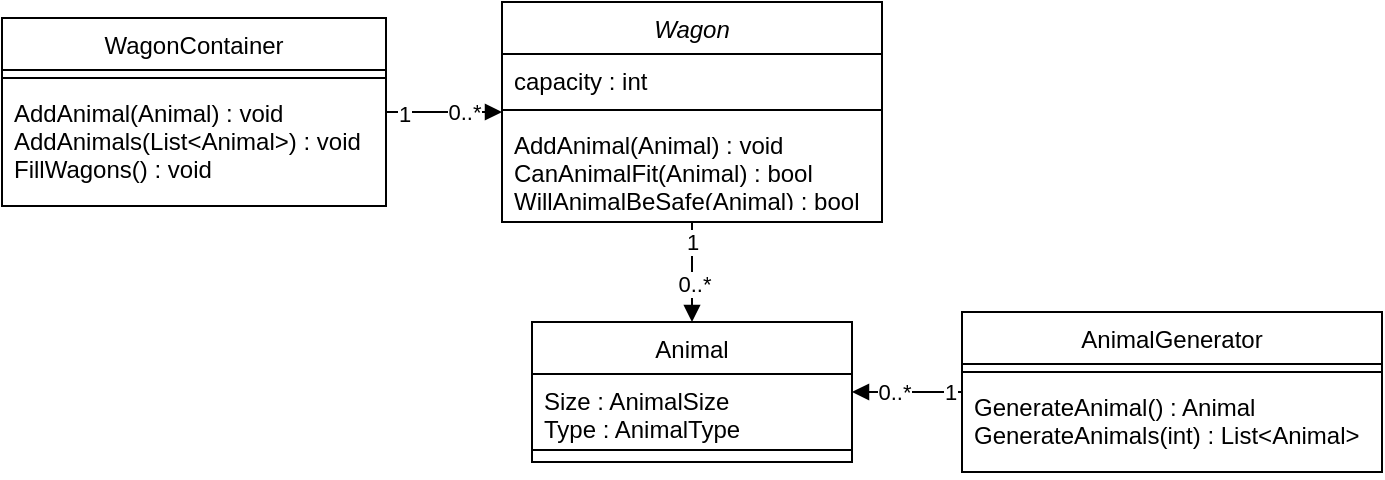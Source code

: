 <mxfile version="14.6.6" type="device"><diagram id="C5RBs43oDa-KdzZeNtuy" name="Page-1"><mxGraphModel dx="2500" dy="896" grid="1" gridSize="10" guides="1" tooltips="1" connect="1" arrows="1" fold="1" page="1" pageScale="1" pageWidth="827" pageHeight="1169" math="0" shadow="0"><root><mxCell id="WIyWlLk6GJQsqaUBKTNV-0"/><mxCell id="WIyWlLk6GJQsqaUBKTNV-1" parent="WIyWlLk6GJQsqaUBKTNV-0"/><mxCell id="EXnrS5R9kLD3bZpNu9wB-1" style="edgeStyle=orthogonalEdgeStyle;rounded=0;orthogonalLoop=1;jettySize=auto;html=1;entryX=0.5;entryY=0;entryDx=0;entryDy=0;endArrow=block;endFill=1;" parent="WIyWlLk6GJQsqaUBKTNV-1" source="zkfFHV4jXpPFQw0GAbJ--0" target="zkfFHV4jXpPFQw0GAbJ--6" edge="1"><mxGeometry relative="1" as="geometry"/></mxCell><mxCell id="EXnrS5R9kLD3bZpNu9wB-2" value="1" style="edgeLabel;html=1;align=center;verticalAlign=middle;resizable=0;points=[];" parent="EXnrS5R9kLD3bZpNu9wB-1" vertex="1" connectable="0"><mxGeometry x="-0.803" relative="1" as="geometry"><mxPoint y="5" as="offset"/></mxGeometry></mxCell><mxCell id="EXnrS5R9kLD3bZpNu9wB-3" value="0..*" style="edgeLabel;html=1;align=center;verticalAlign=middle;resizable=0;points=[];" parent="EXnrS5R9kLD3bZpNu9wB-1" vertex="1" connectable="0"><mxGeometry x="0.243" y="1" relative="1" as="geometry"><mxPoint as="offset"/></mxGeometry></mxCell><mxCell id="EXnrS5R9kLD3bZpNu9wB-4" style="edgeStyle=orthogonalEdgeStyle;rounded=0;orthogonalLoop=1;jettySize=auto;html=1;entryX=1;entryY=0.5;entryDx=0;entryDy=0;endArrow=none;endFill=0;startArrow=block;startFill=1;" parent="WIyWlLk6GJQsqaUBKTNV-1" source="zkfFHV4jXpPFQw0GAbJ--0" target="zkfFHV4jXpPFQw0GAbJ--17" edge="1"><mxGeometry relative="1" as="geometry"/></mxCell><mxCell id="EXnrS5R9kLD3bZpNu9wB-5" value="0..*" style="edgeLabel;html=1;align=center;verticalAlign=middle;resizable=0;points=[];" parent="EXnrS5R9kLD3bZpNu9wB-4" vertex="1" connectable="0"><mxGeometry x="-0.802" y="1" relative="1" as="geometry"><mxPoint x="-14" y="-1" as="offset"/></mxGeometry></mxCell><mxCell id="EXnrS5R9kLD3bZpNu9wB-6" value="1" style="edgeLabel;html=1;align=center;verticalAlign=middle;resizable=0;points=[];" parent="EXnrS5R9kLD3bZpNu9wB-4" vertex="1" connectable="0"><mxGeometry x="0.324" y="1" relative="1" as="geometry"><mxPoint x="-11" as="offset"/></mxGeometry></mxCell><mxCell id="zkfFHV4jXpPFQw0GAbJ--0" value="Wagon" style="swimlane;fontStyle=2;align=center;verticalAlign=top;childLayout=stackLayout;horizontal=1;startSize=26;horizontalStack=0;resizeParent=1;resizeLast=0;collapsible=1;marginBottom=0;rounded=0;shadow=0;strokeWidth=1;" parent="WIyWlLk6GJQsqaUBKTNV-1" vertex="1"><mxGeometry x="220" y="120" width="190" height="110" as="geometry"><mxRectangle x="230" y="140" width="160" height="26" as="alternateBounds"/></mxGeometry></mxCell><mxCell id="zkfFHV4jXpPFQw0GAbJ--2" value="capacity : int" style="text;align=left;verticalAlign=top;spacingLeft=4;spacingRight=4;overflow=hidden;rotatable=0;points=[[0,0.5],[1,0.5]];portConstraint=eastwest;rounded=0;shadow=0;html=0;" parent="zkfFHV4jXpPFQw0GAbJ--0" vertex="1"><mxGeometry y="26" width="190" height="24" as="geometry"/></mxCell><mxCell id="zkfFHV4jXpPFQw0GAbJ--4" value="" style="line;html=1;strokeWidth=1;align=left;verticalAlign=middle;spacingTop=-1;spacingLeft=3;spacingRight=3;rotatable=0;labelPosition=right;points=[];portConstraint=eastwest;" parent="zkfFHV4jXpPFQw0GAbJ--0" vertex="1"><mxGeometry y="50" width="190" height="8" as="geometry"/></mxCell><mxCell id="zkfFHV4jXpPFQw0GAbJ--5" value="AddAnimal(Animal) : void&#10;CanAnimalFit(Animal) : bool&#10;WillAnimalBeSafe(Animal) : bool" style="text;align=left;verticalAlign=top;spacingLeft=4;spacingRight=4;overflow=hidden;rotatable=0;points=[[0,0.5],[1,0.5]];portConstraint=eastwest;" parent="zkfFHV4jXpPFQw0GAbJ--0" vertex="1"><mxGeometry y="58" width="190" height="42" as="geometry"/></mxCell><mxCell id="zkfFHV4jXpPFQw0GAbJ--6" value="Animal" style="swimlane;fontStyle=0;align=center;verticalAlign=top;childLayout=stackLayout;horizontal=1;startSize=26;horizontalStack=0;resizeParent=1;resizeLast=0;collapsible=1;marginBottom=0;rounded=0;shadow=0;strokeWidth=1;" parent="WIyWlLk6GJQsqaUBKTNV-1" vertex="1"><mxGeometry x="235" y="280" width="160" height="70" as="geometry"><mxRectangle x="130" y="380" width="160" height="26" as="alternateBounds"/></mxGeometry></mxCell><mxCell id="zkfFHV4jXpPFQw0GAbJ--7" value="Size : AnimalSize&#10;Type : AnimalType" style="text;align=left;verticalAlign=top;spacingLeft=4;spacingRight=4;overflow=hidden;rotatable=0;points=[[0,0.5],[1,0.5]];portConstraint=eastwest;" parent="zkfFHV4jXpPFQw0GAbJ--6" vertex="1"><mxGeometry y="26" width="160" height="34" as="geometry"/></mxCell><mxCell id="zkfFHV4jXpPFQw0GAbJ--9" value="" style="line;html=1;strokeWidth=1;align=left;verticalAlign=middle;spacingTop=-1;spacingLeft=3;spacingRight=3;rotatable=0;labelPosition=right;points=[];portConstraint=eastwest;" parent="zkfFHV4jXpPFQw0GAbJ--6" vertex="1"><mxGeometry y="60" width="160" height="8" as="geometry"/></mxCell><mxCell id="EXnrS5R9kLD3bZpNu9wB-7" style="edgeStyle=orthogonalEdgeStyle;rounded=0;orthogonalLoop=1;jettySize=auto;html=1;endArrow=block;endFill=1;" parent="WIyWlLk6GJQsqaUBKTNV-1" source="zkfFHV4jXpPFQw0GAbJ--13" edge="1"><mxGeometry relative="1" as="geometry"><Array as="points"><mxPoint x="395" y="315"/></Array><mxPoint x="395" y="315" as="targetPoint"/></mxGeometry></mxCell><mxCell id="EXnrS5R9kLD3bZpNu9wB-8" value="1" style="edgeLabel;html=1;align=center;verticalAlign=middle;resizable=0;points=[];" parent="EXnrS5R9kLD3bZpNu9wB-7" vertex="1" connectable="0"><mxGeometry x="-0.768" relative="1" as="geometry"><mxPoint as="offset"/></mxGeometry></mxCell><mxCell id="EXnrS5R9kLD3bZpNu9wB-9" value="0..*" style="edgeLabel;html=1;align=center;verticalAlign=middle;resizable=0;points=[];" parent="EXnrS5R9kLD3bZpNu9wB-7" vertex="1" connectable="0"><mxGeometry x="0.254" relative="1" as="geometry"><mxPoint as="offset"/></mxGeometry></mxCell><mxCell id="zkfFHV4jXpPFQw0GAbJ--13" value="AnimalGenerator" style="swimlane;fontStyle=0;align=center;verticalAlign=top;childLayout=stackLayout;horizontal=1;startSize=26;horizontalStack=0;resizeParent=1;resizeLast=0;collapsible=1;marginBottom=0;rounded=0;shadow=0;strokeWidth=1;" parent="WIyWlLk6GJQsqaUBKTNV-1" vertex="1"><mxGeometry x="450" y="275" width="210" height="80" as="geometry"><mxRectangle x="340" y="380" width="170" height="26" as="alternateBounds"/></mxGeometry></mxCell><mxCell id="zkfFHV4jXpPFQw0GAbJ--15" value="" style="line;html=1;strokeWidth=1;align=left;verticalAlign=middle;spacingTop=-1;spacingLeft=3;spacingRight=3;rotatable=0;labelPosition=right;points=[];portConstraint=eastwest;" parent="zkfFHV4jXpPFQw0GAbJ--13" vertex="1"><mxGeometry y="26" width="210" height="8" as="geometry"/></mxCell><mxCell id="EXnrS5R9kLD3bZpNu9wB-0" value="GenerateAnimal() : Animal&#10;GenerateAnimals(int) : List&lt;Animal&gt;" style="text;align=left;verticalAlign=top;spacingLeft=4;spacingRight=4;overflow=hidden;rotatable=0;points=[[0,0.5],[1,0.5]];portConstraint=eastwest;" parent="zkfFHV4jXpPFQw0GAbJ--13" vertex="1"><mxGeometry y="34" width="210" height="46" as="geometry"/></mxCell><mxCell id="zkfFHV4jXpPFQw0GAbJ--17" value="WagonContainer" style="swimlane;fontStyle=0;align=center;verticalAlign=top;childLayout=stackLayout;horizontal=1;startSize=26;horizontalStack=0;resizeParent=1;resizeLast=0;collapsible=1;marginBottom=0;rounded=0;shadow=0;strokeWidth=1;" parent="WIyWlLk6GJQsqaUBKTNV-1" vertex="1"><mxGeometry x="-30" y="128" width="192" height="94" as="geometry"><mxRectangle x="550" y="140" width="160" height="26" as="alternateBounds"/></mxGeometry></mxCell><mxCell id="zkfFHV4jXpPFQw0GAbJ--23" value="" style="line;html=1;strokeWidth=1;align=left;verticalAlign=middle;spacingTop=-1;spacingLeft=3;spacingRight=3;rotatable=0;labelPosition=right;points=[];portConstraint=eastwest;" parent="zkfFHV4jXpPFQw0GAbJ--17" vertex="1"><mxGeometry y="26" width="192" height="8" as="geometry"/></mxCell><mxCell id="zkfFHV4jXpPFQw0GAbJ--24" value="AddAnimal(Animal) : void&#10;AddAnimals(List&lt;Animal&gt;) : void&#10;FillWagons() : void" style="text;align=left;verticalAlign=top;spacingLeft=4;spacingRight=4;overflow=hidden;rotatable=0;points=[[0,0.5],[1,0.5]];portConstraint=eastwest;" parent="zkfFHV4jXpPFQw0GAbJ--17" vertex="1"><mxGeometry y="34" width="192" height="60" as="geometry"/></mxCell></root></mxGraphModel></diagram></mxfile>